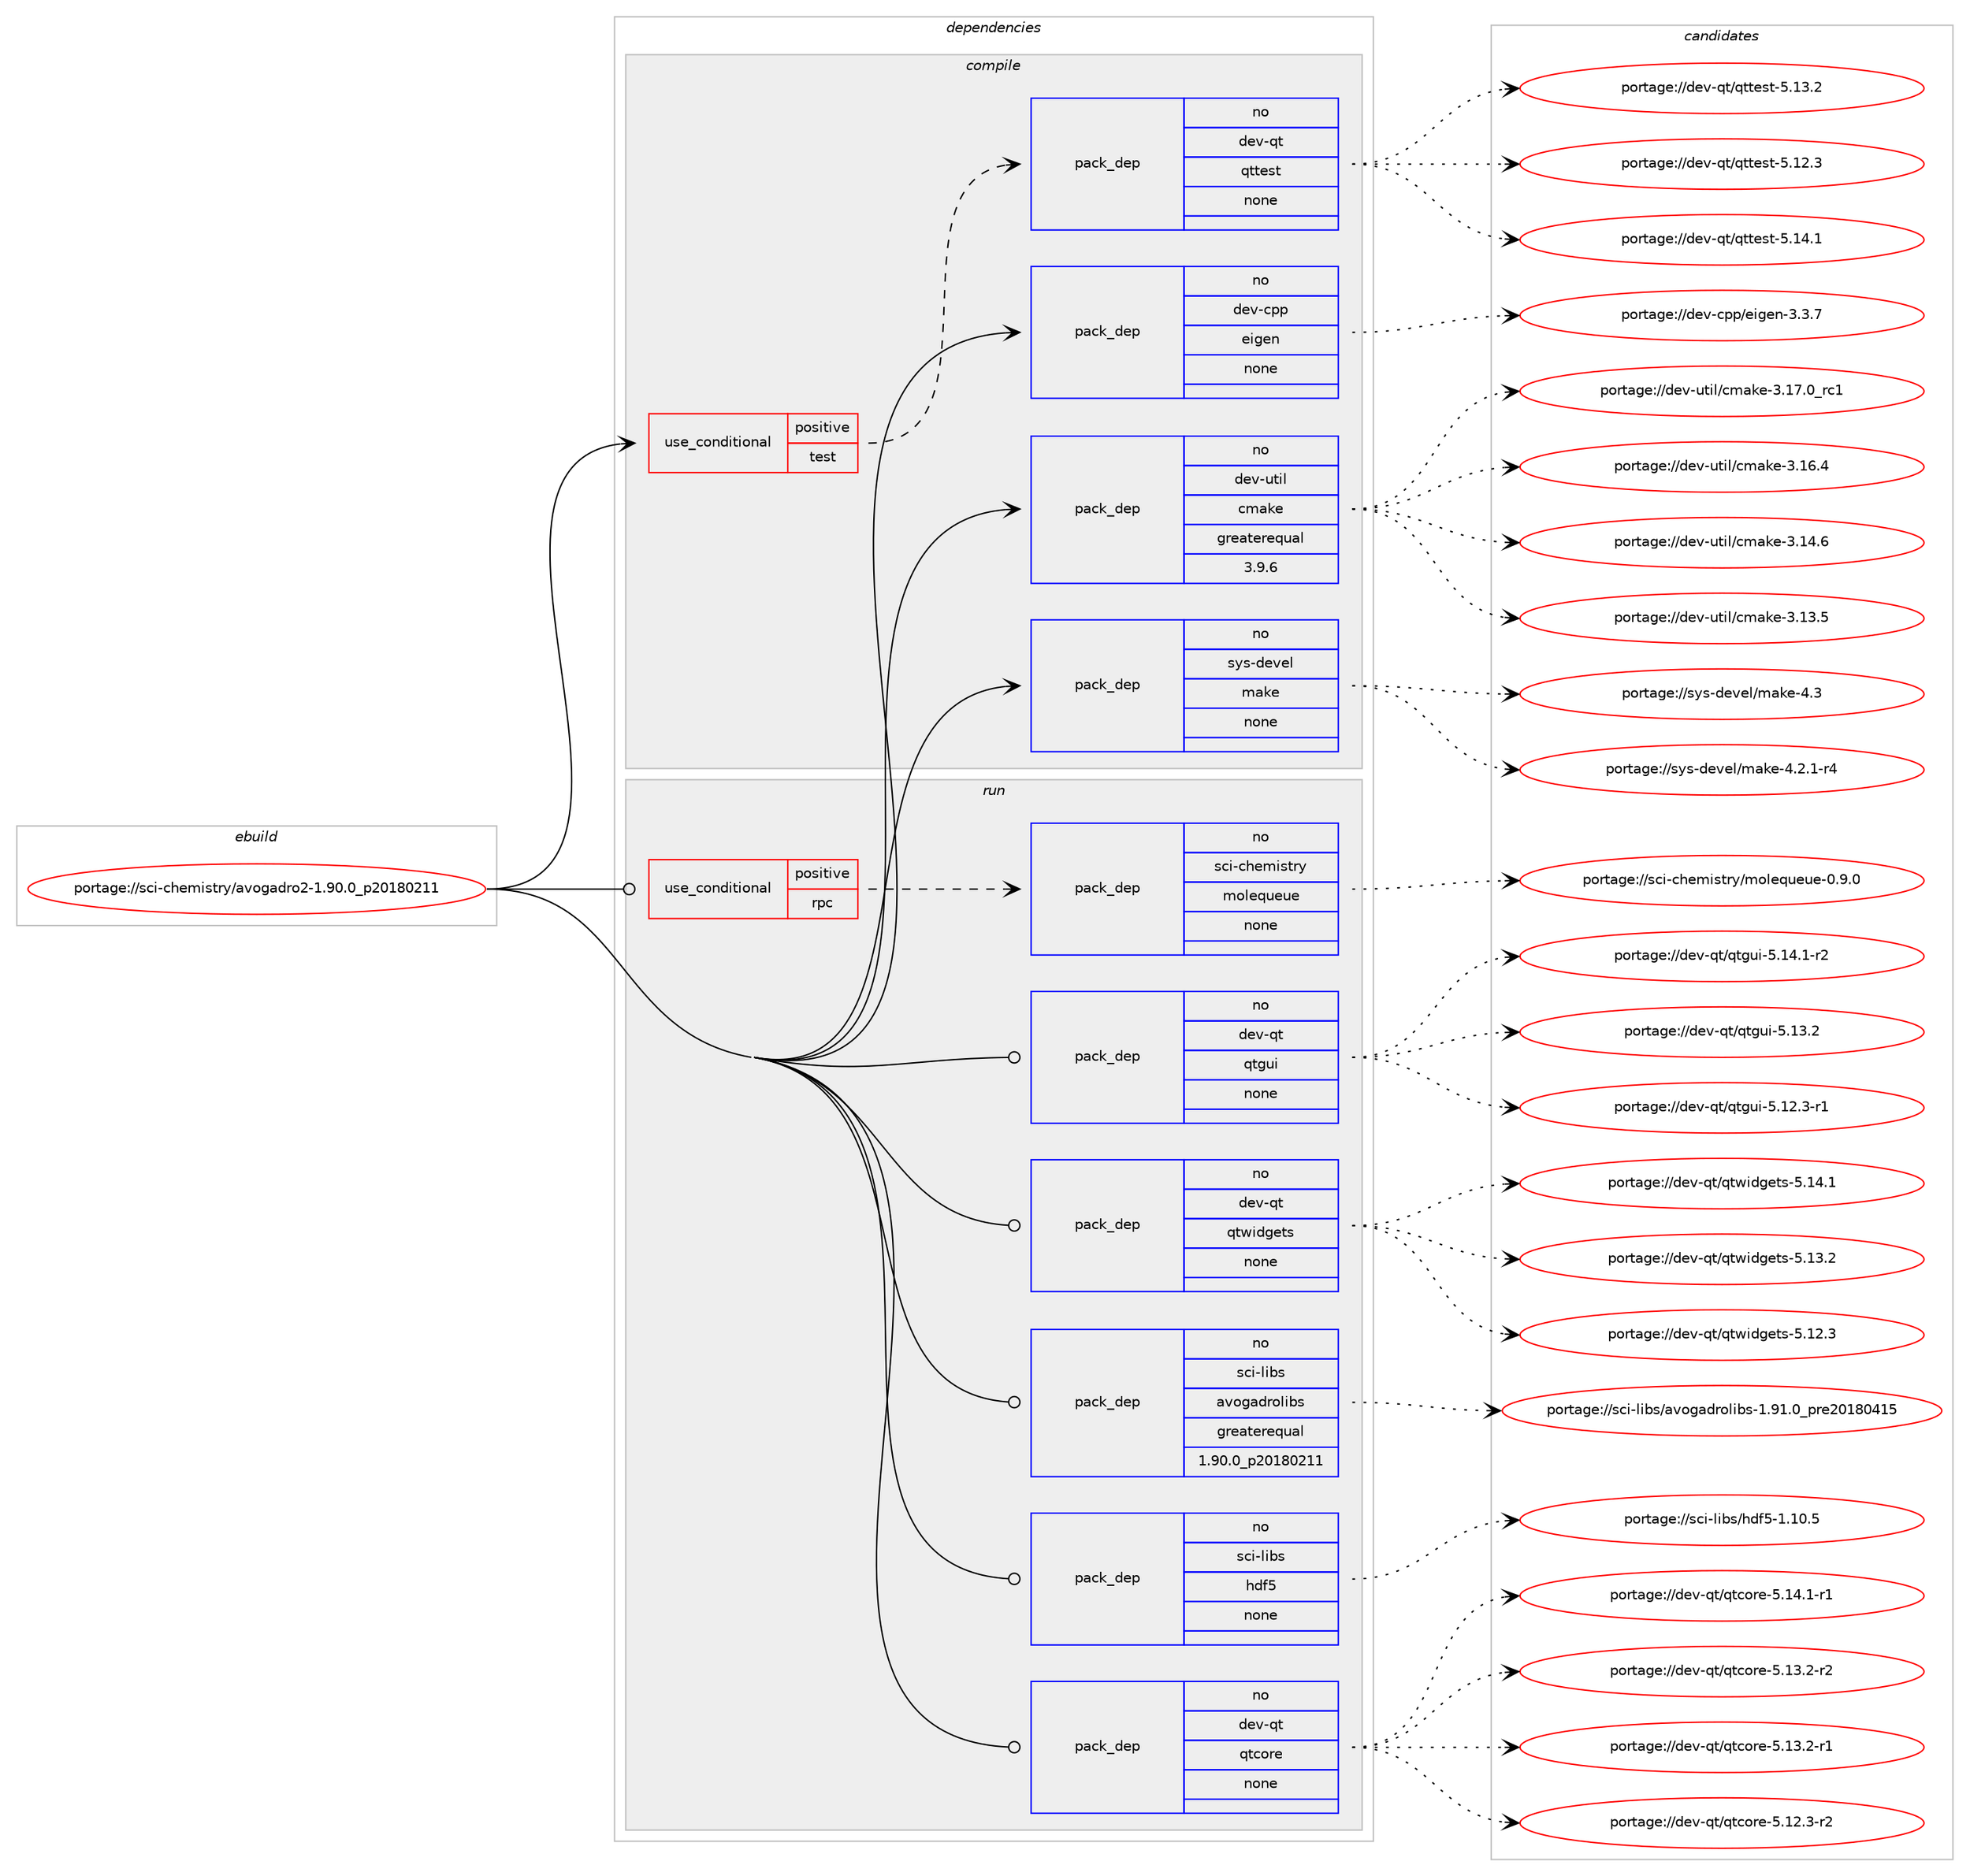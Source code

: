 digraph prolog {

# *************
# Graph options
# *************

newrank=true;
concentrate=true;
compound=true;
graph [rankdir=LR,fontname=Helvetica,fontsize=10,ranksep=1.5];#, ranksep=2.5, nodesep=0.2];
edge  [arrowhead=vee];
node  [fontname=Helvetica,fontsize=10];

# **********
# The ebuild
# **********

subgraph cluster_leftcol {
color=gray;
rank=same;
label=<<i>ebuild</i>>;
id [label="portage://sci-chemistry/avogadro2-1.90.0_p20180211", color=red, width=4, href="../sci-chemistry/avogadro2-1.90.0_p20180211.svg"];
}

# ****************
# The dependencies
# ****************

subgraph cluster_midcol {
color=gray;
label=<<i>dependencies</i>>;
subgraph cluster_compile {
fillcolor="#eeeeee";
style=filled;
label=<<i>compile</i>>;
subgraph cond20207 {
dependency100062 [label=<<TABLE BORDER="0" CELLBORDER="1" CELLSPACING="0" CELLPADDING="4"><TR><TD ROWSPAN="3" CELLPADDING="10">use_conditional</TD></TR><TR><TD>positive</TD></TR><TR><TD>test</TD></TR></TABLE>>, shape=none, color=red];
subgraph pack78152 {
dependency100063 [label=<<TABLE BORDER="0" CELLBORDER="1" CELLSPACING="0" CELLPADDING="4" WIDTH="220"><TR><TD ROWSPAN="6" CELLPADDING="30">pack_dep</TD></TR><TR><TD WIDTH="110">no</TD></TR><TR><TD>dev-qt</TD></TR><TR><TD>qttest</TD></TR><TR><TD>none</TD></TR><TR><TD></TD></TR></TABLE>>, shape=none, color=blue];
}
dependency100062:e -> dependency100063:w [weight=20,style="dashed",arrowhead="vee"];
}
id:e -> dependency100062:w [weight=20,style="solid",arrowhead="vee"];
subgraph pack78153 {
dependency100064 [label=<<TABLE BORDER="0" CELLBORDER="1" CELLSPACING="0" CELLPADDING="4" WIDTH="220"><TR><TD ROWSPAN="6" CELLPADDING="30">pack_dep</TD></TR><TR><TD WIDTH="110">no</TD></TR><TR><TD>dev-cpp</TD></TR><TR><TD>eigen</TD></TR><TR><TD>none</TD></TR><TR><TD></TD></TR></TABLE>>, shape=none, color=blue];
}
id:e -> dependency100064:w [weight=20,style="solid",arrowhead="vee"];
subgraph pack78154 {
dependency100065 [label=<<TABLE BORDER="0" CELLBORDER="1" CELLSPACING="0" CELLPADDING="4" WIDTH="220"><TR><TD ROWSPAN="6" CELLPADDING="30">pack_dep</TD></TR><TR><TD WIDTH="110">no</TD></TR><TR><TD>dev-util</TD></TR><TR><TD>cmake</TD></TR><TR><TD>greaterequal</TD></TR><TR><TD>3.9.6</TD></TR></TABLE>>, shape=none, color=blue];
}
id:e -> dependency100065:w [weight=20,style="solid",arrowhead="vee"];
subgraph pack78155 {
dependency100066 [label=<<TABLE BORDER="0" CELLBORDER="1" CELLSPACING="0" CELLPADDING="4" WIDTH="220"><TR><TD ROWSPAN="6" CELLPADDING="30">pack_dep</TD></TR><TR><TD WIDTH="110">no</TD></TR><TR><TD>sys-devel</TD></TR><TR><TD>make</TD></TR><TR><TD>none</TD></TR><TR><TD></TD></TR></TABLE>>, shape=none, color=blue];
}
id:e -> dependency100066:w [weight=20,style="solid",arrowhead="vee"];
}
subgraph cluster_compileandrun {
fillcolor="#eeeeee";
style=filled;
label=<<i>compile and run</i>>;
}
subgraph cluster_run {
fillcolor="#eeeeee";
style=filled;
label=<<i>run</i>>;
subgraph cond20208 {
dependency100067 [label=<<TABLE BORDER="0" CELLBORDER="1" CELLSPACING="0" CELLPADDING="4"><TR><TD ROWSPAN="3" CELLPADDING="10">use_conditional</TD></TR><TR><TD>positive</TD></TR><TR><TD>rpc</TD></TR></TABLE>>, shape=none, color=red];
subgraph pack78156 {
dependency100068 [label=<<TABLE BORDER="0" CELLBORDER="1" CELLSPACING="0" CELLPADDING="4" WIDTH="220"><TR><TD ROWSPAN="6" CELLPADDING="30">pack_dep</TD></TR><TR><TD WIDTH="110">no</TD></TR><TR><TD>sci-chemistry</TD></TR><TR><TD>molequeue</TD></TR><TR><TD>none</TD></TR><TR><TD></TD></TR></TABLE>>, shape=none, color=blue];
}
dependency100067:e -> dependency100068:w [weight=20,style="dashed",arrowhead="vee"];
}
id:e -> dependency100067:w [weight=20,style="solid",arrowhead="odot"];
subgraph pack78157 {
dependency100069 [label=<<TABLE BORDER="0" CELLBORDER="1" CELLSPACING="0" CELLPADDING="4" WIDTH="220"><TR><TD ROWSPAN="6" CELLPADDING="30">pack_dep</TD></TR><TR><TD WIDTH="110">no</TD></TR><TR><TD>dev-qt</TD></TR><TR><TD>qtcore</TD></TR><TR><TD>none</TD></TR><TR><TD></TD></TR></TABLE>>, shape=none, color=blue];
}
id:e -> dependency100069:w [weight=20,style="solid",arrowhead="odot"];
subgraph pack78158 {
dependency100070 [label=<<TABLE BORDER="0" CELLBORDER="1" CELLSPACING="0" CELLPADDING="4" WIDTH="220"><TR><TD ROWSPAN="6" CELLPADDING="30">pack_dep</TD></TR><TR><TD WIDTH="110">no</TD></TR><TR><TD>dev-qt</TD></TR><TR><TD>qtgui</TD></TR><TR><TD>none</TD></TR><TR><TD></TD></TR></TABLE>>, shape=none, color=blue];
}
id:e -> dependency100070:w [weight=20,style="solid",arrowhead="odot"];
subgraph pack78159 {
dependency100071 [label=<<TABLE BORDER="0" CELLBORDER="1" CELLSPACING="0" CELLPADDING="4" WIDTH="220"><TR><TD ROWSPAN="6" CELLPADDING="30">pack_dep</TD></TR><TR><TD WIDTH="110">no</TD></TR><TR><TD>dev-qt</TD></TR><TR><TD>qtwidgets</TD></TR><TR><TD>none</TD></TR><TR><TD></TD></TR></TABLE>>, shape=none, color=blue];
}
id:e -> dependency100071:w [weight=20,style="solid",arrowhead="odot"];
subgraph pack78160 {
dependency100072 [label=<<TABLE BORDER="0" CELLBORDER="1" CELLSPACING="0" CELLPADDING="4" WIDTH="220"><TR><TD ROWSPAN="6" CELLPADDING="30">pack_dep</TD></TR><TR><TD WIDTH="110">no</TD></TR><TR><TD>sci-libs</TD></TR><TR><TD>avogadrolibs</TD></TR><TR><TD>greaterequal</TD></TR><TR><TD>1.90.0_p20180211</TD></TR></TABLE>>, shape=none, color=blue];
}
id:e -> dependency100072:w [weight=20,style="solid",arrowhead="odot"];
subgraph pack78161 {
dependency100073 [label=<<TABLE BORDER="0" CELLBORDER="1" CELLSPACING="0" CELLPADDING="4" WIDTH="220"><TR><TD ROWSPAN="6" CELLPADDING="30">pack_dep</TD></TR><TR><TD WIDTH="110">no</TD></TR><TR><TD>sci-libs</TD></TR><TR><TD>hdf5</TD></TR><TR><TD>none</TD></TR><TR><TD></TD></TR></TABLE>>, shape=none, color=blue];
}
id:e -> dependency100073:w [weight=20,style="solid",arrowhead="odot"];
}
}

# **************
# The candidates
# **************

subgraph cluster_choices {
rank=same;
color=gray;
label=<<i>candidates</i>>;

subgraph choice78152 {
color=black;
nodesep=1;
choice100101118451131164711311611610111511645534649524649 [label="portage://dev-qt/qttest-5.14.1", color=red, width=4,href="../dev-qt/qttest-5.14.1.svg"];
choice100101118451131164711311611610111511645534649514650 [label="portage://dev-qt/qttest-5.13.2", color=red, width=4,href="../dev-qt/qttest-5.13.2.svg"];
choice100101118451131164711311611610111511645534649504651 [label="portage://dev-qt/qttest-5.12.3", color=red, width=4,href="../dev-qt/qttest-5.12.3.svg"];
dependency100063:e -> choice100101118451131164711311611610111511645534649524649:w [style=dotted,weight="100"];
dependency100063:e -> choice100101118451131164711311611610111511645534649514650:w [style=dotted,weight="100"];
dependency100063:e -> choice100101118451131164711311611610111511645534649504651:w [style=dotted,weight="100"];
}
subgraph choice78153 {
color=black;
nodesep=1;
choice100101118459911211247101105103101110455146514655 [label="portage://dev-cpp/eigen-3.3.7", color=red, width=4,href="../dev-cpp/eigen-3.3.7.svg"];
dependency100064:e -> choice100101118459911211247101105103101110455146514655:w [style=dotted,weight="100"];
}
subgraph choice78154 {
color=black;
nodesep=1;
choice1001011184511711610510847991099710710145514649554648951149949 [label="portage://dev-util/cmake-3.17.0_rc1", color=red, width=4,href="../dev-util/cmake-3.17.0_rc1.svg"];
choice1001011184511711610510847991099710710145514649544652 [label="portage://dev-util/cmake-3.16.4", color=red, width=4,href="../dev-util/cmake-3.16.4.svg"];
choice1001011184511711610510847991099710710145514649524654 [label="portage://dev-util/cmake-3.14.6", color=red, width=4,href="../dev-util/cmake-3.14.6.svg"];
choice1001011184511711610510847991099710710145514649514653 [label="portage://dev-util/cmake-3.13.5", color=red, width=4,href="../dev-util/cmake-3.13.5.svg"];
dependency100065:e -> choice1001011184511711610510847991099710710145514649554648951149949:w [style=dotted,weight="100"];
dependency100065:e -> choice1001011184511711610510847991099710710145514649544652:w [style=dotted,weight="100"];
dependency100065:e -> choice1001011184511711610510847991099710710145514649524654:w [style=dotted,weight="100"];
dependency100065:e -> choice1001011184511711610510847991099710710145514649514653:w [style=dotted,weight="100"];
}
subgraph choice78155 {
color=black;
nodesep=1;
choice11512111545100101118101108471099710710145524651 [label="portage://sys-devel/make-4.3", color=red, width=4,href="../sys-devel/make-4.3.svg"];
choice1151211154510010111810110847109971071014552465046494511452 [label="portage://sys-devel/make-4.2.1-r4", color=red, width=4,href="../sys-devel/make-4.2.1-r4.svg"];
dependency100066:e -> choice11512111545100101118101108471099710710145524651:w [style=dotted,weight="100"];
dependency100066:e -> choice1151211154510010111810110847109971071014552465046494511452:w [style=dotted,weight="100"];
}
subgraph choice78156 {
color=black;
nodesep=1;
choice11599105459910410110910511511611412147109111108101113117101117101454846574648 [label="portage://sci-chemistry/molequeue-0.9.0", color=red, width=4,href="../sci-chemistry/molequeue-0.9.0.svg"];
dependency100068:e -> choice11599105459910410110910511511611412147109111108101113117101117101454846574648:w [style=dotted,weight="100"];
}
subgraph choice78157 {
color=black;
nodesep=1;
choice100101118451131164711311699111114101455346495246494511449 [label="portage://dev-qt/qtcore-5.14.1-r1", color=red, width=4,href="../dev-qt/qtcore-5.14.1-r1.svg"];
choice100101118451131164711311699111114101455346495146504511450 [label="portage://dev-qt/qtcore-5.13.2-r2", color=red, width=4,href="../dev-qt/qtcore-5.13.2-r2.svg"];
choice100101118451131164711311699111114101455346495146504511449 [label="portage://dev-qt/qtcore-5.13.2-r1", color=red, width=4,href="../dev-qt/qtcore-5.13.2-r1.svg"];
choice100101118451131164711311699111114101455346495046514511450 [label="portage://dev-qt/qtcore-5.12.3-r2", color=red, width=4,href="../dev-qt/qtcore-5.12.3-r2.svg"];
dependency100069:e -> choice100101118451131164711311699111114101455346495246494511449:w [style=dotted,weight="100"];
dependency100069:e -> choice100101118451131164711311699111114101455346495146504511450:w [style=dotted,weight="100"];
dependency100069:e -> choice100101118451131164711311699111114101455346495146504511449:w [style=dotted,weight="100"];
dependency100069:e -> choice100101118451131164711311699111114101455346495046514511450:w [style=dotted,weight="100"];
}
subgraph choice78158 {
color=black;
nodesep=1;
choice1001011184511311647113116103117105455346495246494511450 [label="portage://dev-qt/qtgui-5.14.1-r2", color=red, width=4,href="../dev-qt/qtgui-5.14.1-r2.svg"];
choice100101118451131164711311610311710545534649514650 [label="portage://dev-qt/qtgui-5.13.2", color=red, width=4,href="../dev-qt/qtgui-5.13.2.svg"];
choice1001011184511311647113116103117105455346495046514511449 [label="portage://dev-qt/qtgui-5.12.3-r1", color=red, width=4,href="../dev-qt/qtgui-5.12.3-r1.svg"];
dependency100070:e -> choice1001011184511311647113116103117105455346495246494511450:w [style=dotted,weight="100"];
dependency100070:e -> choice100101118451131164711311610311710545534649514650:w [style=dotted,weight="100"];
dependency100070:e -> choice1001011184511311647113116103117105455346495046514511449:w [style=dotted,weight="100"];
}
subgraph choice78159 {
color=black;
nodesep=1;
choice100101118451131164711311611910510010310111611545534649524649 [label="portage://dev-qt/qtwidgets-5.14.1", color=red, width=4,href="../dev-qt/qtwidgets-5.14.1.svg"];
choice100101118451131164711311611910510010310111611545534649514650 [label="portage://dev-qt/qtwidgets-5.13.2", color=red, width=4,href="../dev-qt/qtwidgets-5.13.2.svg"];
choice100101118451131164711311611910510010310111611545534649504651 [label="portage://dev-qt/qtwidgets-5.12.3", color=red, width=4,href="../dev-qt/qtwidgets-5.12.3.svg"];
dependency100071:e -> choice100101118451131164711311611910510010310111611545534649524649:w [style=dotted,weight="100"];
dependency100071:e -> choice100101118451131164711311611910510010310111611545534649514650:w [style=dotted,weight="100"];
dependency100071:e -> choice100101118451131164711311611910510010310111611545534649504651:w [style=dotted,weight="100"];
}
subgraph choice78160 {
color=black;
nodesep=1;
choice1159910545108105981154797118111103971001141111081059811545494657494648951121141015048495648524953 [label="portage://sci-libs/avogadrolibs-1.91.0_pre20180415", color=red, width=4,href="../sci-libs/avogadrolibs-1.91.0_pre20180415.svg"];
dependency100072:e -> choice1159910545108105981154797118111103971001141111081059811545494657494648951121141015048495648524953:w [style=dotted,weight="100"];
}
subgraph choice78161 {
color=black;
nodesep=1;
choice115991054510810598115471041001025345494649484653 [label="portage://sci-libs/hdf5-1.10.5", color=red, width=4,href="../sci-libs/hdf5-1.10.5.svg"];
dependency100073:e -> choice115991054510810598115471041001025345494649484653:w [style=dotted,weight="100"];
}
}

}
